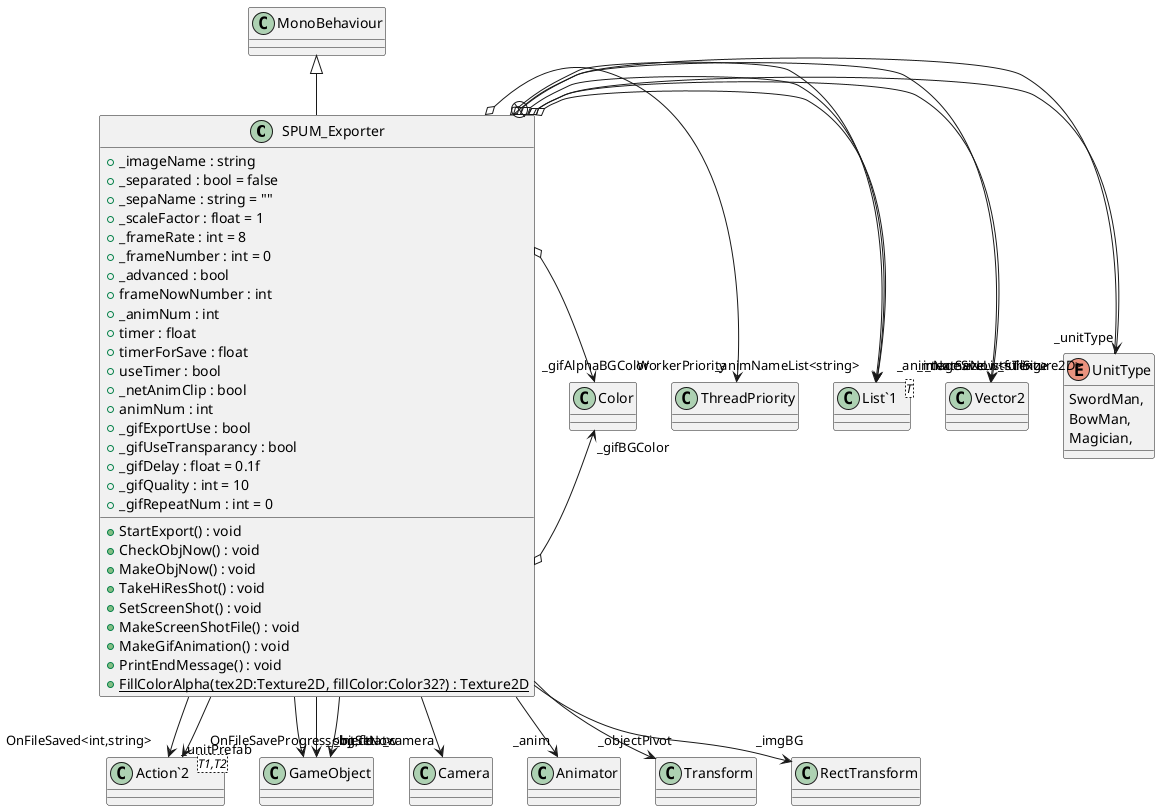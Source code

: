 @startuml
class SPUM_Exporter {
    + _imageName : string
    + _separated : bool = false
    + _sepaName : string = ""
    + _scaleFactor : float = 1
    + _frameRate : int = 8
    + _frameNumber : int = 0
    + _advanced : bool
    + StartExport() : void
    + CheckObjNow() : void
    + MakeObjNow() : void
    + frameNowNumber : int
    + _animNum : int
    + timer : float
    + timerForSave : float
    + useTimer : bool
    + _netAnimClip : bool
    + animNum : int
    + _gifExportUse : bool
    + _gifUseTransparancy : bool
    + _gifDelay : float = 0.1f
    + _gifQuality : int = 10
    + _gifRepeatNum : int = 0
    + TakeHiResShot() : void
    + SetScreenShot() : void
    + MakeScreenShotFile() : void
    + MakeGifAnimation() : void
    + PrintEndMessage() : void
    + {static} FillColorAlpha(tex2D:Texture2D, fillColor:Color32?) : Texture2D
}
enum UnitType {
    SwordMan,
    BowMan,
    Magician,
}
class "List`1"<T> {
}
class "Action`2"<T1,T2> {
}
MonoBehaviour <|-- SPUM_Exporter
SPUM_Exporter --> "_unitPrefab" GameObject
SPUM_Exporter o-> "_unitType" UnitType
SPUM_Exporter o-> "_imageSize" Vector2
SPUM_Exporter o-> "_fullSize" Vector2
SPUM_Exporter --> "_camera" Camera
SPUM_Exporter --> "_anim" Animator
SPUM_Exporter --> "_objectPivot" Transform
SPUM_Exporter --> "_objectNow" GameObject
SPUM_Exporter --> "_imgBG" RectTransform
SPUM_Exporter --> "_bgSet" GameObject
SPUM_Exporter o-> "_animNameList<string>" "List`1"
SPUM_Exporter o-> "_animNameNow<string>" "List`1"
SPUM_Exporter o-> "_textSaveList<Texture2D>" "List`1"
SPUM_Exporter o-> "WorkerPriority" ThreadPriority
SPUM_Exporter --> "OnFileSaved<int,string>" "Action`2"
SPUM_Exporter --> "OnFileSaveProgress<int,float>" "Action`2"
SPUM_Exporter o-> "_gifBGColor" Color
SPUM_Exporter o-> "_gifAlphaBGColor" Color
SPUM_Exporter +-- UnitType
@enduml

